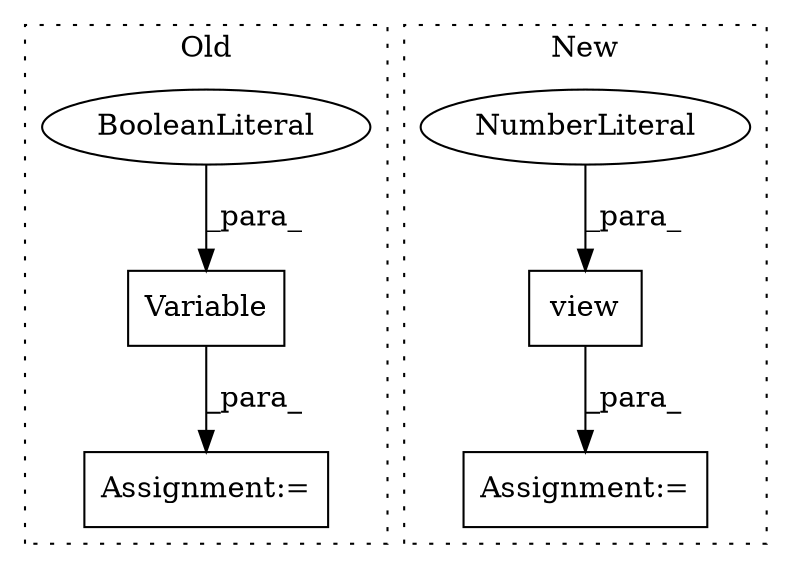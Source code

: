 digraph G {
subgraph cluster0 {
1 [label="Variable" a="32" s="9429,9456" l="9,1" shape="box"];
3 [label="Assignment:=" a="7" s="9366" l="2" shape="box"];
6 [label="BooleanLiteral" a="9" s="9452" l="4" shape="ellipse"];
label = "Old";
style="dotted";
}
subgraph cluster1 {
2 [label="view" a="32" s="9093,9102" l="5,1" shape="box"];
4 [label="NumberLiteral" a="34" s="9101" l="1" shape="ellipse"];
5 [label="Assignment:=" a="7" s="9066" l="1" shape="box"];
label = "New";
style="dotted";
}
1 -> 3 [label="_para_"];
2 -> 5 [label="_para_"];
4 -> 2 [label="_para_"];
6 -> 1 [label="_para_"];
}